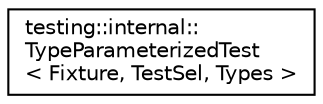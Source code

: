 digraph "Graphical Class Hierarchy"
{
 // INTERACTIVE_SVG=YES
 // LATEX_PDF_SIZE
  edge [fontname="Helvetica",fontsize="10",labelfontname="Helvetica",labelfontsize="10"];
  node [fontname="Helvetica",fontsize="10",shape=record];
  rankdir="LR";
  Node0 [label="testing::internal::\lTypeParameterizedTest\l\< Fixture, TestSel, Types \>",height=0.2,width=0.4,color="black", fillcolor="white", style="filled",URL="$d4/dc4/classtesting_1_1internal_1_1_type_parameterized_test.html",tooltip=" "];
}
